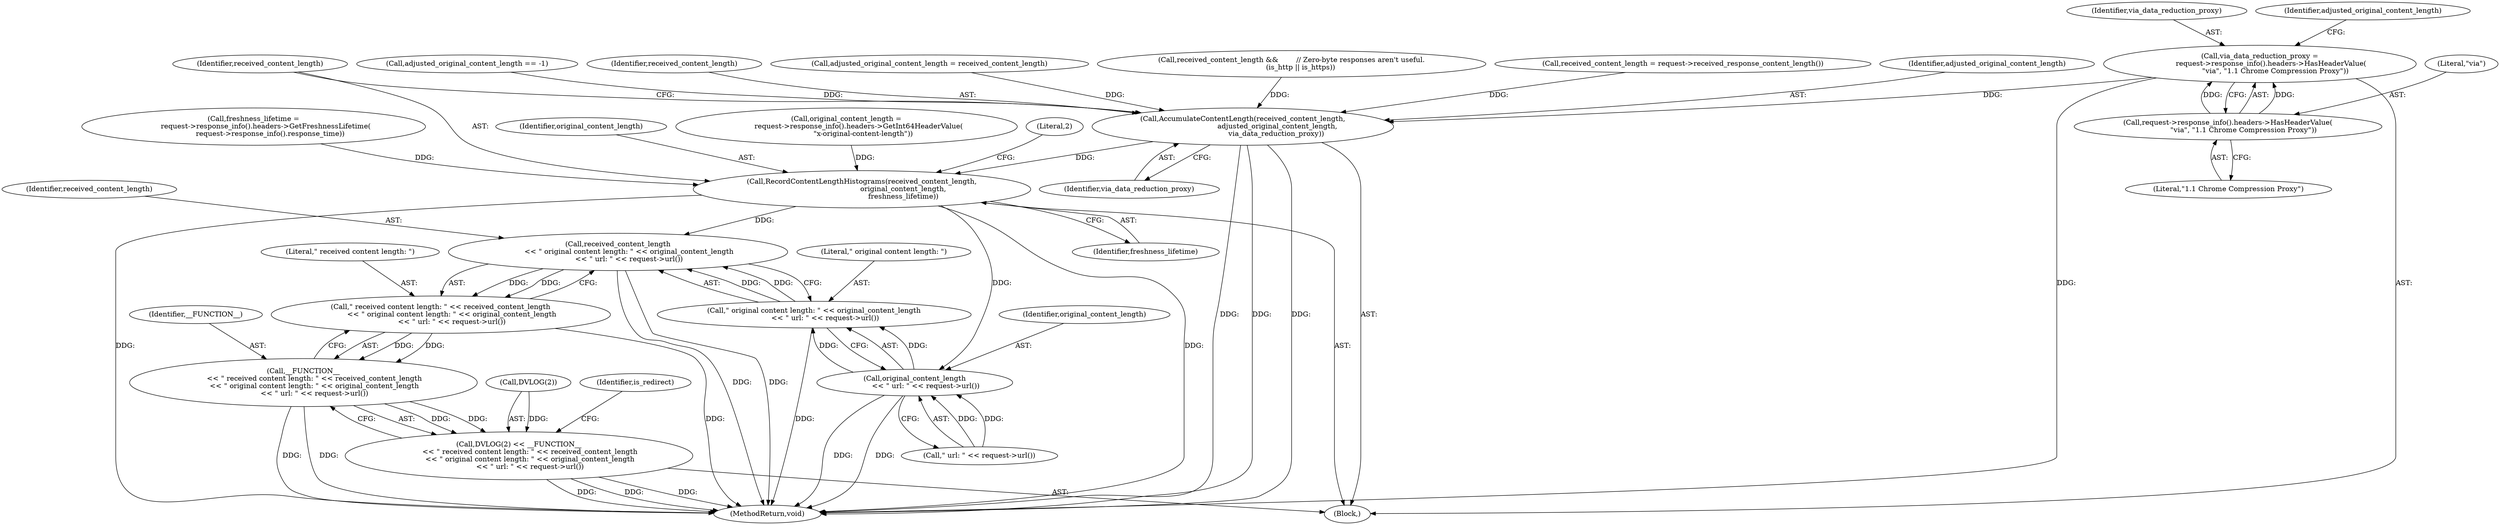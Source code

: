 digraph "1_Chrome_828eab2216a765dea92575c290421c115b8ad028_11@del" {
"1000146" [label="(Call,via_data_reduction_proxy =\n          request->response_info().headers->HasHeaderValue(\n              \"via\", \"1.1 Chrome Compression Proxy\"))"];
"1000148" [label="(Call,request->response_info().headers->HasHeaderValue(\n              \"via\", \"1.1 Chrome Compression Proxy\"))"];
"1000170" [label="(Call,AccumulateContentLength(received_content_length,\n                               adjusted_original_content_length,\n                              via_data_reduction_proxy))"];
"1000174" [label="(Call,RecordContentLengthHistograms(received_content_length,\n                                     original_content_length,\n                                     freshness_lifetime))"];
"1000185" [label="(Call,received_content_length\n          << \" original content length: \" << original_content_length\n          << \" url: \" << request->url())"];
"1000183" [label="(Call,\" received content length: \" << received_content_length\n          << \" original content length: \" << original_content_length\n          << \" url: \" << request->url())"];
"1000181" [label="(Call,__FUNCTION__\n          << \" received content length: \" << received_content_length\n          << \" original content length: \" << original_content_length\n          << \" url: \" << request->url())"];
"1000178" [label="(Call,DVLOG(2) << __FUNCTION__\n          << \" received content length: \" << received_content_length\n          << \" original content length: \" << original_content_length\n          << \" url: \" << request->url())"];
"1000189" [label="(Call,original_content_length\n          << \" url: \" << request->url())"];
"1000187" [label="(Call,\" original content length: \" << original_content_length\n          << \" url: \" << request->url())"];
"1000185" [label="(Call,received_content_length\n          << \" original content length: \" << original_content_length\n          << \" url: \" << request->url())"];
"1000187" [label="(Call,\" original content length: \" << original_content_length\n          << \" url: \" << request->url())"];
"1000156" [label="(Call,adjusted_original_content_length == -1)"];
"1000148" [label="(Call,request->response_info().headers->HasHeaderValue(\n              \"via\", \"1.1 Chrome Compression Proxy\"))"];
"1000171" [label="(Identifier,received_content_length)"];
"1000150" [label="(Literal,\"1.1 Chrome Compression Proxy\")"];
"1000147" [label="(Identifier,via_data_reduction_proxy)"];
"1000174" [label="(Call,RecordContentLengthHistograms(received_content_length,\n                                     original_content_length,\n                                     freshness_lifetime))"];
"1000160" [label="(Call,adjusted_original_content_length = received_content_length)"];
"1000178" [label="(Call,DVLOG(2) << __FUNCTION__\n          << \" received content length: \" << received_content_length\n          << \" original content length: \" << original_content_length\n          << \" url: \" << request->url())"];
"1000146" [label="(Call,via_data_reduction_proxy =\n          request->response_info().headers->HasHeaderValue(\n              \"via\", \"1.1 Chrome Compression Proxy\"))"];
"1000190" [label="(Identifier,original_content_length)"];
"1000134" [label="(Call,received_content_length &&        // Zero-byte responses aren't useful.\n        (is_http || is_https))"];
"1000184" [label="(Literal,\" received content length: \")"];
"1000176" [label="(Identifier,original_content_length)"];
"1000141" [label="(Call,original_content_length =\n           request->response_info().headers->GetInt64HeaderValue(\n               \"x-original-content-length\"))"];
"1000189" [label="(Call,original_content_length\n          << \" url: \" << request->url())"];
"1000196" [label="(Identifier,is_redirect)"];
"1000139" [label="(Block,)"];
"1000182" [label="(Identifier,__FUNCTION__)"];
"1000117" [label="(Call,received_content_length = request->received_response_content_length())"];
"1000183" [label="(Call,\" received content length: \" << received_content_length\n          << \" original content length: \" << original_content_length\n          << \" url: \" << request->url())"];
"1000188" [label="(Literal,\" original content length: \")"];
"1000181" [label="(Call,__FUNCTION__\n          << \" received content length: \" << received_content_length\n          << \" original content length: \" << original_content_length\n          << \" url: \" << request->url())"];
"1000170" [label="(Call,AccumulateContentLength(received_content_length,\n                               adjusted_original_content_length,\n                              via_data_reduction_proxy))"];
"1000164" [label="(Call,freshness_lifetime =\n           request->response_info().headers->GetFreshnessLifetime(\n               request->response_info().response_time))"];
"1000179" [label="(Call,DVLOG(2))"];
"1000191" [label="(Call,\" url: \" << request->url())"];
"1000173" [label="(Identifier,via_data_reduction_proxy)"];
"1000172" [label="(Identifier,adjusted_original_content_length)"];
"1000177" [label="(Identifier,freshness_lifetime)"];
"1000235" [label="(MethodReturn,void)"];
"1000186" [label="(Identifier,received_content_length)"];
"1000149" [label="(Literal,\"via\")"];
"1000175" [label="(Identifier,received_content_length)"];
"1000180" [label="(Literal,2)"];
"1000153" [label="(Identifier,adjusted_original_content_length)"];
"1000146" -> "1000139"  [label="AST: "];
"1000146" -> "1000148"  [label="CFG: "];
"1000147" -> "1000146"  [label="AST: "];
"1000148" -> "1000146"  [label="AST: "];
"1000153" -> "1000146"  [label="CFG: "];
"1000146" -> "1000235"  [label="DDG: "];
"1000148" -> "1000146"  [label="DDG: "];
"1000148" -> "1000146"  [label="DDG: "];
"1000146" -> "1000170"  [label="DDG: "];
"1000148" -> "1000150"  [label="CFG: "];
"1000149" -> "1000148"  [label="AST: "];
"1000150" -> "1000148"  [label="AST: "];
"1000170" -> "1000139"  [label="AST: "];
"1000170" -> "1000173"  [label="CFG: "];
"1000171" -> "1000170"  [label="AST: "];
"1000172" -> "1000170"  [label="AST: "];
"1000173" -> "1000170"  [label="AST: "];
"1000175" -> "1000170"  [label="CFG: "];
"1000170" -> "1000235"  [label="DDG: "];
"1000170" -> "1000235"  [label="DDG: "];
"1000170" -> "1000235"  [label="DDG: "];
"1000117" -> "1000170"  [label="DDG: "];
"1000134" -> "1000170"  [label="DDG: "];
"1000156" -> "1000170"  [label="DDG: "];
"1000160" -> "1000170"  [label="DDG: "];
"1000170" -> "1000174"  [label="DDG: "];
"1000174" -> "1000139"  [label="AST: "];
"1000174" -> "1000177"  [label="CFG: "];
"1000175" -> "1000174"  [label="AST: "];
"1000176" -> "1000174"  [label="AST: "];
"1000177" -> "1000174"  [label="AST: "];
"1000180" -> "1000174"  [label="CFG: "];
"1000174" -> "1000235"  [label="DDG: "];
"1000174" -> "1000235"  [label="DDG: "];
"1000141" -> "1000174"  [label="DDG: "];
"1000164" -> "1000174"  [label="DDG: "];
"1000174" -> "1000185"  [label="DDG: "];
"1000174" -> "1000189"  [label="DDG: "];
"1000185" -> "1000183"  [label="AST: "];
"1000185" -> "1000187"  [label="CFG: "];
"1000186" -> "1000185"  [label="AST: "];
"1000187" -> "1000185"  [label="AST: "];
"1000183" -> "1000185"  [label="CFG: "];
"1000185" -> "1000235"  [label="DDG: "];
"1000185" -> "1000235"  [label="DDG: "];
"1000185" -> "1000183"  [label="DDG: "];
"1000185" -> "1000183"  [label="DDG: "];
"1000187" -> "1000185"  [label="DDG: "];
"1000187" -> "1000185"  [label="DDG: "];
"1000183" -> "1000181"  [label="AST: "];
"1000184" -> "1000183"  [label="AST: "];
"1000181" -> "1000183"  [label="CFG: "];
"1000183" -> "1000235"  [label="DDG: "];
"1000183" -> "1000181"  [label="DDG: "];
"1000183" -> "1000181"  [label="DDG: "];
"1000181" -> "1000178"  [label="AST: "];
"1000182" -> "1000181"  [label="AST: "];
"1000178" -> "1000181"  [label="CFG: "];
"1000181" -> "1000235"  [label="DDG: "];
"1000181" -> "1000235"  [label="DDG: "];
"1000181" -> "1000178"  [label="DDG: "];
"1000181" -> "1000178"  [label="DDG: "];
"1000178" -> "1000139"  [label="AST: "];
"1000179" -> "1000178"  [label="AST: "];
"1000196" -> "1000178"  [label="CFG: "];
"1000178" -> "1000235"  [label="DDG: "];
"1000178" -> "1000235"  [label="DDG: "];
"1000178" -> "1000235"  [label="DDG: "];
"1000179" -> "1000178"  [label="DDG: "];
"1000189" -> "1000187"  [label="AST: "];
"1000189" -> "1000191"  [label="CFG: "];
"1000190" -> "1000189"  [label="AST: "];
"1000191" -> "1000189"  [label="AST: "];
"1000187" -> "1000189"  [label="CFG: "];
"1000189" -> "1000235"  [label="DDG: "];
"1000189" -> "1000235"  [label="DDG: "];
"1000189" -> "1000187"  [label="DDG: "];
"1000189" -> "1000187"  [label="DDG: "];
"1000191" -> "1000189"  [label="DDG: "];
"1000191" -> "1000189"  [label="DDG: "];
"1000188" -> "1000187"  [label="AST: "];
"1000187" -> "1000235"  [label="DDG: "];
}
